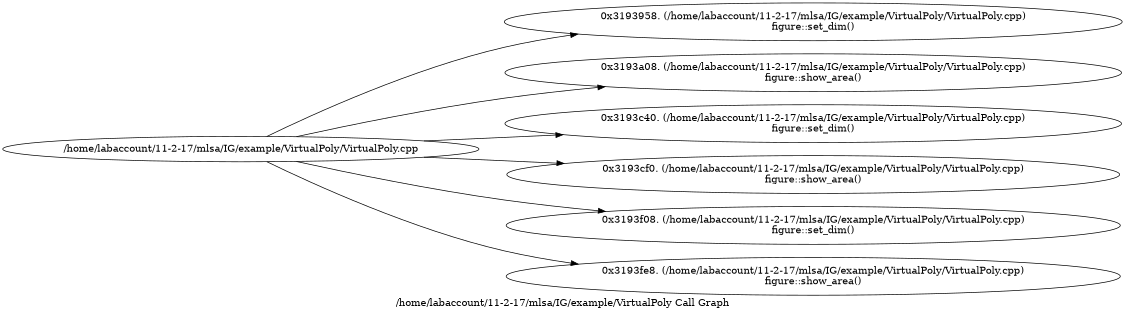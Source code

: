 digraph "/home/labaccount/11-2-17/mlsa/IG/example/VirtualPoly Call Graph" {
	graph [dpi=300
		rankdir=LR
		size="7.5, 10"
		label="/home/labaccount/11-2-17/mlsa/IG/example/VirtualPoly Call Graph"
	];

	Node0x938706947 [shape=oval, label="/home/labaccount/11-2-17/mlsa/IG/example/VirtualPoly/VirtualPoly.cpp"];
	Node0x114327100 [shape=oval, label="0x3193958. (/home/labaccount/11-2-17/mlsa/IG/example/VirtualPoly/VirtualPoly.cpp)\nfigure::set_dim()"];
	Node0x938706947 -> Node0x114327100;
	Node0x139986142 [shape=oval, label="0x3193a08. (/home/labaccount/11-2-17/mlsa/IG/example/VirtualPoly/VirtualPoly.cpp)\nfigure::show_area()"];
	Node0x938706947 -> Node0x139986142;
	Node0x129312008 [shape=oval, label="0x3193c40. (/home/labaccount/11-2-17/mlsa/IG/example/VirtualPoly/VirtualPoly.cpp)\nfigure::set_dim()"];
	Node0x938706947 -> Node0x129312008;
	Node0x188866048 [shape=oval, label="0x3193cf0. (/home/labaccount/11-2-17/mlsa/IG/example/VirtualPoly/VirtualPoly.cpp)\nfigure::show_area()"];
	Node0x938706947 -> Node0x188866048;
	Node0x584257755 [shape=oval, label="0x3193f08. (/home/labaccount/11-2-17/mlsa/IG/example/VirtualPoly/VirtualPoly.cpp)\nfigure::set_dim()"];
	Node0x938706947 -> Node0x584257755;
	Node0x802116958 [shape=oval, label="0x3193fe8. (/home/labaccount/11-2-17/mlsa/IG/example/VirtualPoly/VirtualPoly.cpp)\nfigure::show_area()"];
	Node0x938706947 -> Node0x802116958;
}